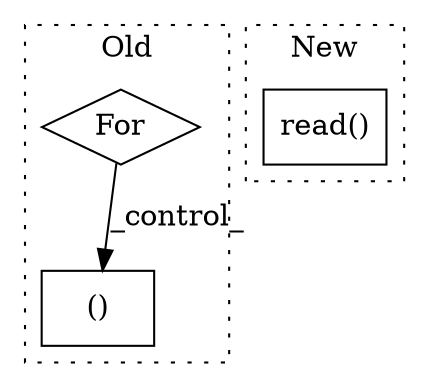 digraph G {
subgraph cluster0 {
1 [label="For" a="107" s="21788,21825" l="4,18" shape="diamond"];
3 [label="()" a="54" s="22446" l="8" shape="box"];
label = "Old";
style="dotted";
}
subgraph cluster1 {
2 [label="read()" a="75" s="23224" l="8" shape="box"];
label = "New";
style="dotted";
}
1 -> 3 [label="_control_"];
}